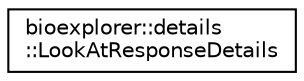 digraph "Graphical Class Hierarchy"
{
 // LATEX_PDF_SIZE
  edge [fontname="Helvetica",fontsize="10",labelfontname="Helvetica",labelfontsize="10"];
  node [fontname="Helvetica",fontsize="10",shape=record];
  rankdir="LR";
  Node0 [label="bioexplorer::details\l::LookAtResponseDetails",height=0.2,width=0.4,color="black", fillcolor="white", style="filled",URL="$d6/d4b/structbioexplorer_1_1details_1_1LookAtResponseDetails.html",tooltip=" "];
}
